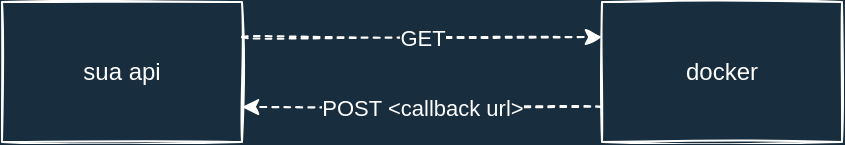 <mxfile version="16.0.2" type="device"><diagram id="oy6LhzcuaoJvwgypDmH5" name="Page-1"><mxGraphModel dx="673" dy="293" grid="1" gridSize="10" guides="1" tooltips="1" connect="1" arrows="1" fold="1" page="1" pageScale="1" pageWidth="1920" pageHeight="1200" background="#182E3E" math="0" shadow="0"><root><mxCell id="0"/><mxCell id="1" parent="0"/><mxCell id="D8ZqvLciiGVBujhoxMqg-4" value="GET" style="edgeStyle=orthogonalEdgeStyle;rounded=1;sketch=1;orthogonalLoop=1;jettySize=auto;html=1;entryX=0;entryY=0.25;entryDx=0;entryDy=0;fontColor=#FFFFFF;strokeColor=#FFFFFF;curved=1;exitX=1;exitY=0.25;exitDx=0;exitDy=0;labelBackgroundColor=#182E3E;dashed=1;" edge="1" parent="1" source="D8ZqvLciiGVBujhoxMqg-2" target="D8ZqvLciiGVBujhoxMqg-3"><mxGeometry relative="1" as="geometry"/></mxCell><mxCell id="D8ZqvLciiGVBujhoxMqg-2" value="sua api" style="rounded=0;whiteSpace=wrap;html=1;sketch=1;fontColor=#FFFFFF;strokeColor=#FFFFFF;fillColor=#182E3E;" vertex="1" parent="1"><mxGeometry x="510" y="310" width="120" height="70" as="geometry"/></mxCell><mxCell id="D8ZqvLciiGVBujhoxMqg-5" value="POST &amp;lt;callback url&amp;gt;" style="edgeStyle=orthogonalEdgeStyle;curved=1;rounded=1;sketch=1;orthogonalLoop=1;jettySize=auto;html=1;entryX=1;entryY=0.75;entryDx=0;entryDy=0;fontColor=#FFFFFF;strokeColor=#FFFFFF;exitX=0;exitY=0.75;exitDx=0;exitDy=0;labelBackgroundColor=#182E3E;dashed=1;" edge="1" parent="1" source="D8ZqvLciiGVBujhoxMqg-3" target="D8ZqvLciiGVBujhoxMqg-2"><mxGeometry relative="1" as="geometry"/></mxCell><mxCell id="D8ZqvLciiGVBujhoxMqg-3" value="docker" style="rounded=0;whiteSpace=wrap;html=1;sketch=1;fontColor=#FFFFFF;strokeColor=#FFFFFF;fillColor=#182E3E;" vertex="1" parent="1"><mxGeometry x="810" y="310" width="120" height="70" as="geometry"/></mxCell></root></mxGraphModel></diagram></mxfile>